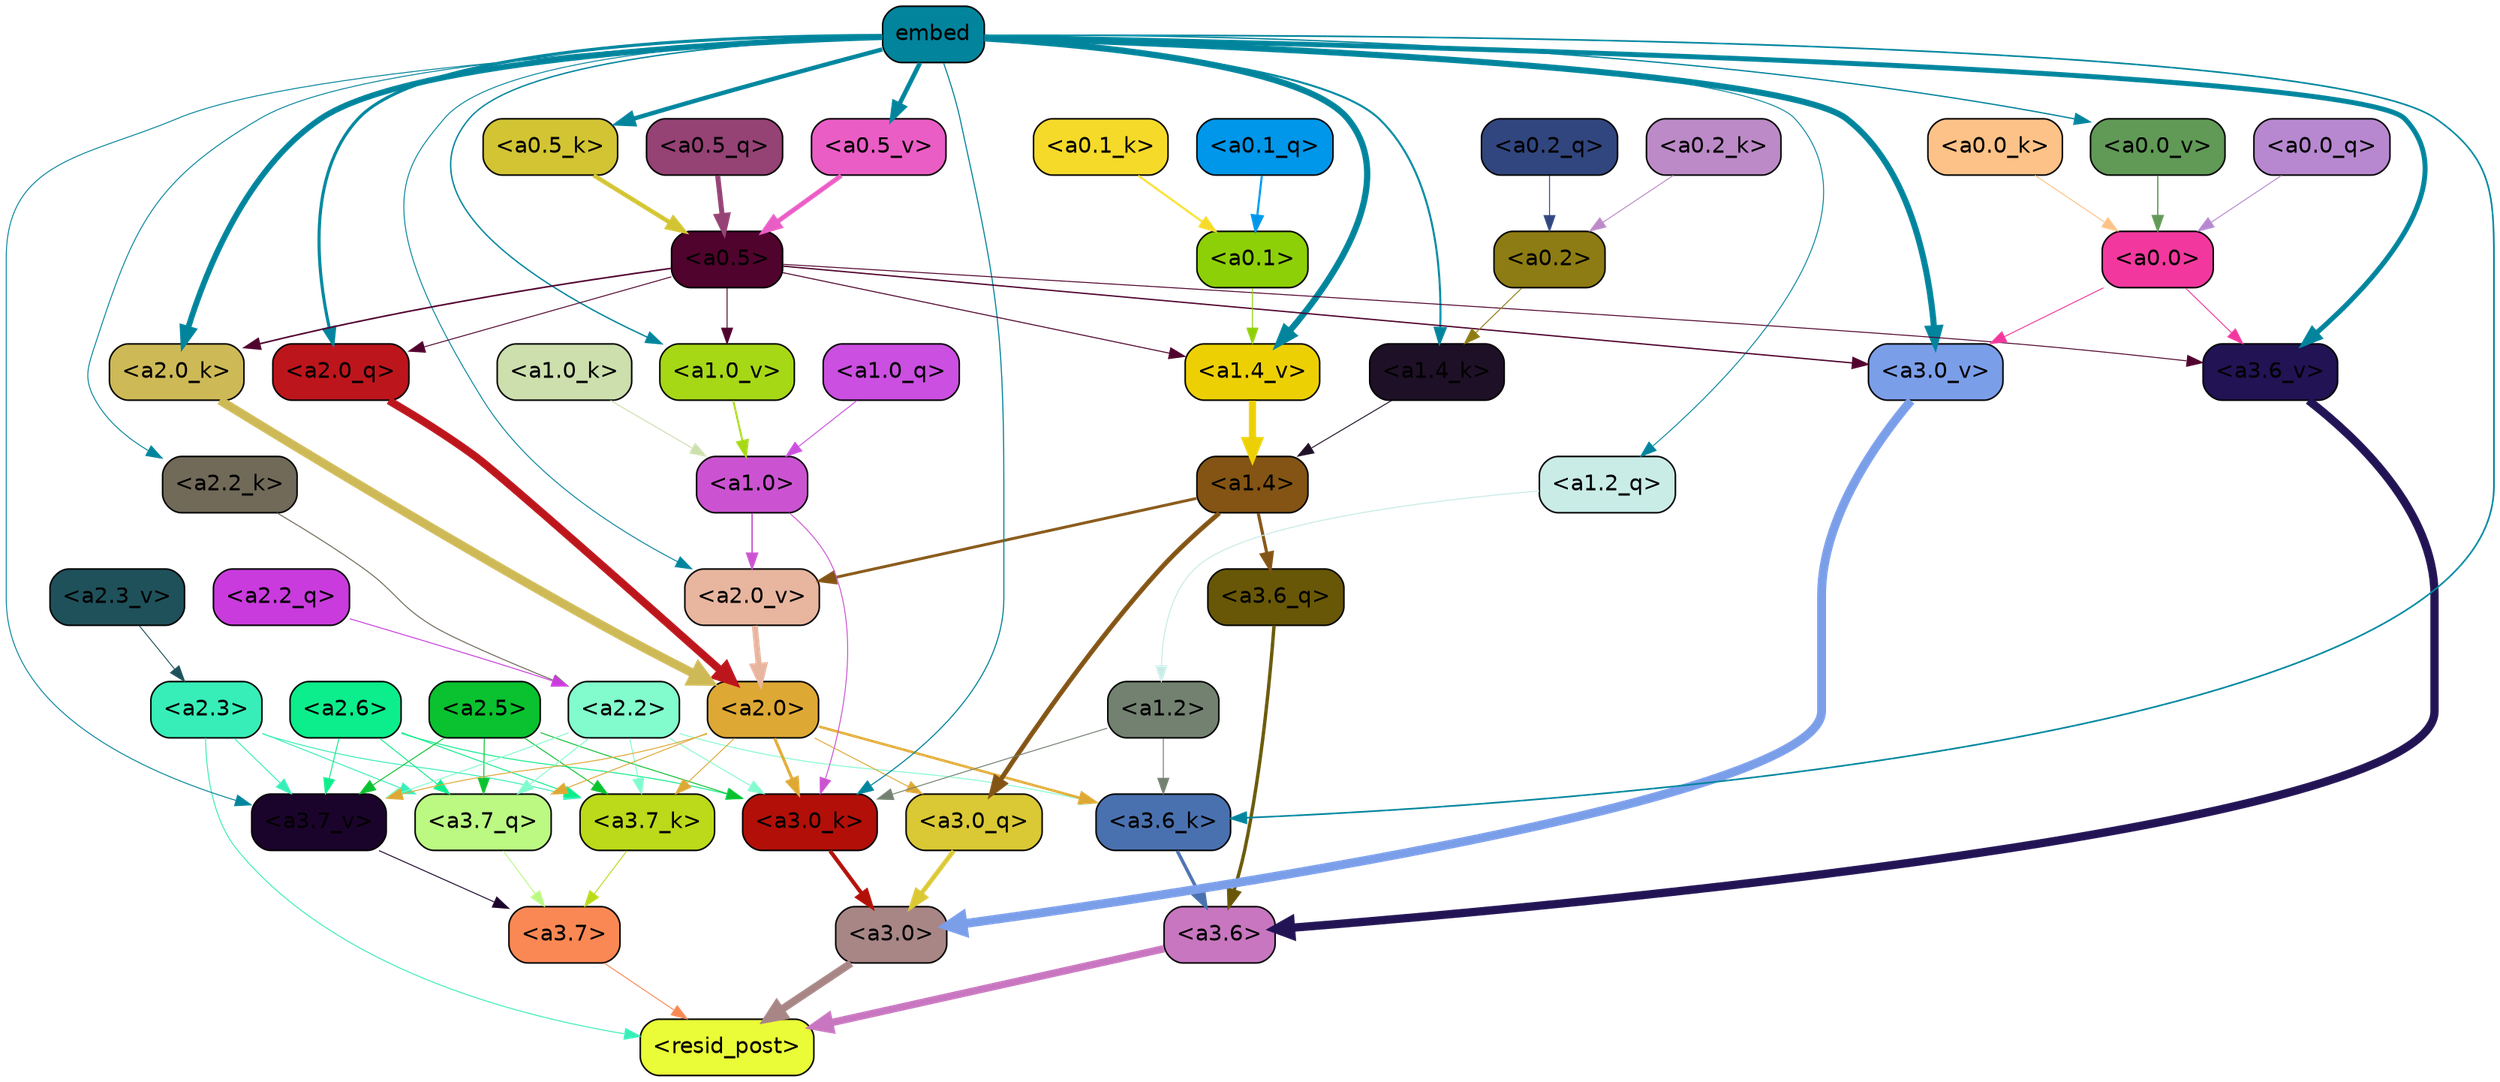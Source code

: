 strict digraph "" {
	graph [bgcolor=transparent,
		layout=dot,
		overlap=false,
		splines=true
	];
	"<a3.7>"	[color=black,
		fillcolor="#fa8854",
		fontname=Helvetica,
		shape=box,
		style="filled, rounded"];
	"<resid_post>"	[color=black,
		fillcolor="#eafb37",
		fontname=Helvetica,
		shape=box,
		style="filled, rounded"];
	"<a3.7>" -> "<resid_post>"	[color="#fa8854",
		penwidth=0.6];
	"<a3.6>"	[color=black,
		fillcolor="#c876c0",
		fontname=Helvetica,
		shape=box,
		style="filled, rounded"];
	"<a3.6>" -> "<resid_post>"	[color="#c876c0",
		penwidth=4.751592040061951];
	"<a3.0>"	[color=black,
		fillcolor="#a88686",
		fontname=Helvetica,
		shape=box,
		style="filled, rounded"];
	"<a3.0>" -> "<resid_post>"	[color="#a88686",
		penwidth=4.904066681861877];
	"<a2.3>"	[color=black,
		fillcolor="#37eeb8",
		fontname=Helvetica,
		shape=box,
		style="filled, rounded"];
	"<a2.3>" -> "<resid_post>"	[color="#37eeb8",
		penwidth=0.6];
	"<a3.7_q>"	[color=black,
		fillcolor="#bbf983",
		fontname=Helvetica,
		shape=box,
		style="filled, rounded"];
	"<a2.3>" -> "<a3.7_q>"	[color="#37eeb8",
		penwidth=0.6];
	"<a3.7_k>"	[color=black,
		fillcolor="#bcda19",
		fontname=Helvetica,
		shape=box,
		style="filled, rounded"];
	"<a2.3>" -> "<a3.7_k>"	[color="#37eeb8",
		penwidth=0.6];
	"<a3.7_v>"	[color=black,
		fillcolor="#1b042b",
		fontname=Helvetica,
		shape=box,
		style="filled, rounded"];
	"<a2.3>" -> "<a3.7_v>"	[color="#37eeb8",
		penwidth=0.6];
	"<a3.7_q>" -> "<a3.7>"	[color="#bbf983",
		penwidth=0.6];
	"<a3.6_q>"	[color=black,
		fillcolor="#685707",
		fontname=Helvetica,
		shape=box,
		style="filled, rounded"];
	"<a3.6_q>" -> "<a3.6>"	[color="#685707",
		penwidth=2.160832464694977];
	"<a3.0_q>"	[color=black,
		fillcolor="#dac835",
		fontname=Helvetica,
		shape=box,
		style="filled, rounded"];
	"<a3.0_q>" -> "<a3.0>"	[color="#dac835",
		penwidth=2.870753765106201];
	"<a3.7_k>" -> "<a3.7>"	[color="#bcda19",
		penwidth=0.6];
	"<a3.6_k>"	[color=black,
		fillcolor="#4a71af",
		fontname=Helvetica,
		shape=box,
		style="filled, rounded"];
	"<a3.6_k>" -> "<a3.6>"	[color="#4a71af",
		penwidth=2.13908451795578];
	"<a3.0_k>"	[color=black,
		fillcolor="#b20f08",
		fontname=Helvetica,
		shape=box,
		style="filled, rounded"];
	"<a3.0_k>" -> "<a3.0>"	[color="#b20f08",
		penwidth=2.520303964614868];
	"<a3.7_v>" -> "<a3.7>"	[color="#1b042b",
		penwidth=0.6];
	"<a3.6_v>"	[color=black,
		fillcolor="#211354",
		fontname=Helvetica,
		shape=box,
		style="filled, rounded"];
	"<a3.6_v>" -> "<a3.6>"	[color="#211354",
		penwidth=5.297133803367615];
	"<a3.0_v>"	[color=black,
		fillcolor="#7b9ee9",
		fontname=Helvetica,
		shape=box,
		style="filled, rounded"];
	"<a3.0_v>" -> "<a3.0>"	[color="#7b9ee9",
		penwidth=5.680712580680847];
	"<a2.6>"	[color=black,
		fillcolor="#0ced8b",
		fontname=Helvetica,
		shape=box,
		style="filled, rounded"];
	"<a2.6>" -> "<a3.7_q>"	[color="#0ced8b",
		penwidth=0.6];
	"<a2.6>" -> "<a3.7_k>"	[color="#0ced8b",
		penwidth=0.6];
	"<a2.6>" -> "<a3.0_k>"	[color="#0ced8b",
		penwidth=0.6];
	"<a2.6>" -> "<a3.7_v>"	[color="#0ced8b",
		penwidth=0.6];
	"<a2.5>"	[color=black,
		fillcolor="#0ac12f",
		fontname=Helvetica,
		shape=box,
		style="filled, rounded"];
	"<a2.5>" -> "<a3.7_q>"	[color="#0ac12f",
		penwidth=0.6];
	"<a2.5>" -> "<a3.7_k>"	[color="#0ac12f",
		penwidth=0.6];
	"<a2.5>" -> "<a3.0_k>"	[color="#0ac12f",
		penwidth=0.6];
	"<a2.5>" -> "<a3.7_v>"	[color="#0ac12f",
		penwidth=0.6];
	"<a2.2>"	[color=black,
		fillcolor="#82fbcd",
		fontname=Helvetica,
		shape=box,
		style="filled, rounded"];
	"<a2.2>" -> "<a3.7_q>"	[color="#82fbcd",
		penwidth=0.6];
	"<a2.2>" -> "<a3.7_k>"	[color="#82fbcd",
		penwidth=0.6];
	"<a2.2>" -> "<a3.6_k>"	[color="#82fbcd",
		penwidth=0.6];
	"<a2.2>" -> "<a3.0_k>"	[color="#82fbcd",
		penwidth=0.6];
	"<a2.2>" -> "<a3.7_v>"	[color="#82fbcd",
		penwidth=0.6];
	"<a2.0>"	[color=black,
		fillcolor="#dea834",
		fontname=Helvetica,
		shape=box,
		style="filled, rounded"];
	"<a2.0>" -> "<a3.7_q>"	[color="#dea834",
		penwidth=0.6];
	"<a2.0>" -> "<a3.0_q>"	[color="#dea834",
		penwidth=0.6];
	"<a2.0>" -> "<a3.7_k>"	[color="#dea834",
		penwidth=0.6];
	"<a2.0>" -> "<a3.6_k>"	[color="#dea834",
		penwidth=1.5897698998451233];
	"<a2.0>" -> "<a3.0_k>"	[color="#dea834",
		penwidth=1.8405593037605286];
	"<a2.0>" -> "<a3.7_v>"	[color="#dea834",
		penwidth=0.6];
	"<a1.4>"	[color=black,
		fillcolor="#835414",
		fontname=Helvetica,
		shape=box,
		style="filled, rounded"];
	"<a1.4>" -> "<a3.6_q>"	[color="#835414",
		penwidth=2.0260728895664215];
	"<a1.4>" -> "<a3.0_q>"	[color="#835414",
		penwidth=3.0185627341270447];
	"<a2.0_v>"	[color=black,
		fillcolor="#e8b59f",
		fontname=Helvetica,
		shape=box,
		style="filled, rounded"];
	"<a1.4>" -> "<a2.0_v>"	[color="#835414",
		penwidth=1.7970525026321411];
	"<a1.2>"	[color=black,
		fillcolor="#738171",
		fontname=Helvetica,
		shape=box,
		style="filled, rounded"];
	"<a1.2>" -> "<a3.6_k>"	[color="#738171",
		penwidth=0.6];
	"<a1.2>" -> "<a3.0_k>"	[color="#738171",
		penwidth=0.6];
	embed	[color=black,
		fillcolor="#01849c",
		fontname=Helvetica,
		shape=box,
		style="filled, rounded"];
	embed -> "<a3.6_k>"	[color="#01849c",
		penwidth=1.046662151813507];
	embed -> "<a3.0_k>"	[color="#01849c",
		penwidth=0.6995279788970947];
	embed -> "<a3.7_v>"	[color="#01849c",
		penwidth=0.6];
	embed -> "<a3.6_v>"	[color="#01849c",
		penwidth=3.1840110421180725];
	embed -> "<a3.0_v>"	[color="#01849c",
		penwidth=3.9005755856633186];
	"<a2.0_q>"	[color=black,
		fillcolor="#bd151c",
		fontname=Helvetica,
		shape=box,
		style="filled, rounded"];
	embed -> "<a2.0_q>"	[color="#01849c",
		penwidth=1.9669389724731445];
	"<a2.2_k>"	[color=black,
		fillcolor="#716a59",
		fontname=Helvetica,
		shape=box,
		style="filled, rounded"];
	embed -> "<a2.2_k>"	[color="#01849c",
		penwidth=0.6];
	"<a2.0_k>"	[color=black,
		fillcolor="#ceb957",
		fontname=Helvetica,
		shape=box,
		style="filled, rounded"];
	embed -> "<a2.0_k>"	[color="#01849c",
		penwidth=3.6898754835128784];
	embed -> "<a2.0_v>"	[color="#01849c",
		penwidth=0.6];
	"<a1.2_q>"	[color=black,
		fillcolor="#c9ece7",
		fontname=Helvetica,
		shape=box,
		style="filled, rounded"];
	embed -> "<a1.2_q>"	[color="#01849c",
		penwidth=0.6];
	"<a1.4_k>"	[color=black,
		fillcolor="#1e1026",
		fontname=Helvetica,
		shape=box,
		style="filled, rounded"];
	embed -> "<a1.4_k>"	[color="#01849c",
		penwidth=1.2758672684431076];
	"<a1.4_v>"	[color=black,
		fillcolor="#edd004",
		fontname=Helvetica,
		shape=box,
		style="filled, rounded"];
	embed -> "<a1.4_v>"	[color="#01849c",
		penwidth=3.992354243993759];
	"<a1.0_v>"	[color=black,
		fillcolor="#a6d816",
		fontname=Helvetica,
		shape=box,
		style="filled, rounded"];
	embed -> "<a1.0_v>"	[color="#01849c",
		penwidth=0.8768336176872253];
	"<a0.5_k>"	[color=black,
		fillcolor="#d2c433",
		fontname=Helvetica,
		shape=box,
		style="filled, rounded"];
	embed -> "<a0.5_k>"	[color="#01849c",
		penwidth=2.7730610966682434];
	"<a0.5_v>"	[color=black,
		fillcolor="#ea5dc5",
		fontname=Helvetica,
		shape=box,
		style="filled, rounded"];
	embed -> "<a0.5_v>"	[color="#01849c",
		penwidth=2.881743907928467];
	"<a0.0_v>"	[color=black,
		fillcolor="#619957",
		fontname=Helvetica,
		shape=box,
		style="filled, rounded"];
	embed -> "<a0.0_v>"	[color="#01849c",
		penwidth=0.819606889039278];
	"<a1.0>"	[color=black,
		fillcolor="#cb53d1",
		fontname=Helvetica,
		shape=box,
		style="filled, rounded"];
	"<a1.0>" -> "<a3.0_k>"	[color="#cb53d1",
		penwidth=0.6];
	"<a1.0>" -> "<a2.0_v>"	[color="#cb53d1",
		penwidth=0.8836666345596313];
	"<a0.5>"	[color=black,
		fillcolor="#50032d",
		fontname=Helvetica,
		shape=box,
		style="filled, rounded"];
	"<a0.5>" -> "<a3.6_v>"	[color="#50032d",
		penwidth=0.6];
	"<a0.5>" -> "<a3.0_v>"	[color="#50032d",
		penwidth=0.8493617177009583];
	"<a0.5>" -> "<a2.0_q>"	[color="#50032d",
		penwidth=0.6];
	"<a0.5>" -> "<a2.0_k>"	[color="#50032d",
		penwidth=0.9942188858985901];
	"<a0.5>" -> "<a1.4_v>"	[color="#50032d",
		penwidth=0.6379710733890533];
	"<a0.5>" -> "<a1.0_v>"	[color="#50032d",
		penwidth=0.6];
	"<a0.0>"	[color=black,
		fillcolor="#f2389e",
		fontname=Helvetica,
		shape=box,
		style="filled, rounded"];
	"<a0.0>" -> "<a3.6_v>"	[color="#f2389e",
		penwidth=0.6];
	"<a0.0>" -> "<a3.0_v>"	[color="#f2389e",
		penwidth=0.6];
	"<a2.2_q>"	[color=black,
		fillcolor="#c93bdd",
		fontname=Helvetica,
		shape=box,
		style="filled, rounded"];
	"<a2.2_q>" -> "<a2.2>"	[color="#c93bdd",
		penwidth=0.6];
	"<a2.0_q>" -> "<a2.0>"	[color="#bd151c",
		penwidth=5.0040658712387085];
	"<a2.2_k>" -> "<a2.2>"	[color="#716a59",
		penwidth=0.6304321400821209];
	"<a2.0_k>" -> "<a2.0>"	[color="#ceb957",
		penwidth=5.6445024609565735];
	"<a2.3_v>"	[color=black,
		fillcolor="#1f515b",
		fontname=Helvetica,
		shape=box,
		style="filled, rounded"];
	"<a2.3_v>" -> "<a2.3>"	[color="#1f515b",
		penwidth=0.6];
	"<a2.0_v>" -> "<a2.0>"	[color="#e8b59f",
		penwidth=3.781584322452545];
	"<a1.2_q>" -> "<a1.2>"	[color="#c9ece7",
		penwidth=0.6481351256370544];
	"<a1.0_q>"	[color=black,
		fillcolor="#cb4fe0",
		fontname=Helvetica,
		shape=box,
		style="filled, rounded"];
	"<a1.0_q>" -> "<a1.0>"	[color="#cb4fe0",
		penwidth=0.6];
	"<a1.4_k>" -> "<a1.4>"	[color="#1e1026",
		penwidth=0.6];
	"<a1.0_k>"	[color=black,
		fillcolor="#ccdfad",
		fontname=Helvetica,
		shape=box,
		style="filled, rounded"];
	"<a1.0_k>" -> "<a1.0>"	[color="#ccdfad",
		penwidth=0.6];
	"<a1.4_v>" -> "<a1.4>"	[color="#edd004",
		penwidth=4.602061748504639];
	"<a1.0_v>" -> "<a1.0>"	[color="#a6d816",
		penwidth=1.227757602930069];
	"<a0.2>"	[color=black,
		fillcolor="#8d7c13",
		fontname=Helvetica,
		shape=box,
		style="filled, rounded"];
	"<a0.2>" -> "<a1.4_k>"	[color="#8d7c13",
		penwidth=0.6];
	"<a0.1>"	[color=black,
		fillcolor="#8ed008",
		fontname=Helvetica,
		shape=box,
		style="filled, rounded"];
	"<a0.1>" -> "<a1.4_v>"	[color="#8ed008",
		penwidth=0.6];
	"<a0.5_q>"	[color=black,
		fillcolor="#954275",
		fontname=Helvetica,
		shape=box,
		style="filled, rounded"];
	"<a0.5_q>" -> "<a0.5>"	[color="#954275",
		penwidth=3.219071626663208];
	"<a0.2_q>"	[color=black,
		fillcolor="#31467e",
		fontname=Helvetica,
		shape=box,
		style="filled, rounded"];
	"<a0.2_q>" -> "<a0.2>"	[color="#31467e",
		penwidth=0.6];
	"<a0.1_q>"	[color=black,
		fillcolor="#0096ea",
		fontname=Helvetica,
		shape=box,
		style="filled, rounded"];
	"<a0.1_q>" -> "<a0.1>"	[color="#0096ea",
		penwidth=1.3519257307052612];
	"<a0.0_q>"	[color=black,
		fillcolor="#b788cf",
		fontname=Helvetica,
		shape=box,
		style="filled, rounded"];
	"<a0.0_q>" -> "<a0.0>"	[color="#b788cf",
		penwidth=0.6];
	"<a0.5_k>" -> "<a0.5>"	[color="#d2c433",
		penwidth=2.7730584144592285];
	"<a0.2_k>"	[color=black,
		fillcolor="#bc8ac7",
		fontname=Helvetica,
		shape=box,
		style="filled, rounded"];
	"<a0.2_k>" -> "<a0.2>"	[color="#bc8ac7",
		penwidth=0.6];
	"<a0.1_k>"	[color=black,
		fillcolor="#f5da2a",
		fontname=Helvetica,
		shape=box,
		style="filled, rounded"];
	"<a0.1_k>" -> "<a0.1>"	[color="#f5da2a",
		penwidth=1.281095266342163];
	"<a0.0_k>"	[color=black,
		fillcolor="#fdc287",
		fontname=Helvetica,
		shape=box,
		style="filled, rounded"];
	"<a0.0_k>" -> "<a0.0>"	[color="#fdc287",
		penwidth=0.6];
	"<a0.5_v>" -> "<a0.5>"	[color="#ea5dc5",
		penwidth=2.9687485098838806];
	"<a0.0_v>" -> "<a0.0>"	[color="#619957",
		penwidth=0.8196042068302631];
}
